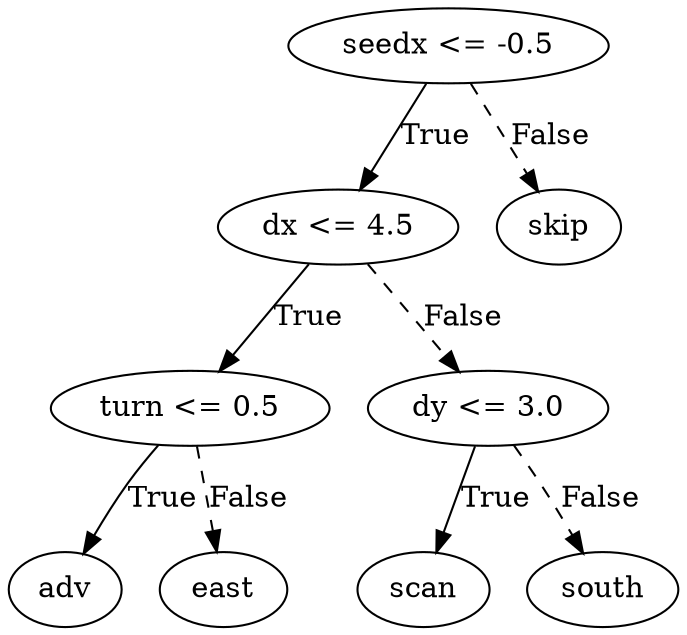digraph {
0 [label="seedx <= -0.5"];
1 [label="dx <= 4.5"];
2 [label="turn <= 0.5"];
3 [label="adv"];
2 -> 3 [label="True"];
4 [label="east"];
2 -> 4 [style="dashed", label="False"];
1 -> 2 [label="True"];
5 [label="dy <= 3.0"];
6 [label="scan"];
5 -> 6 [label="True"];
7 [label="south"];
5 -> 7 [style="dashed", label="False"];
1 -> 5 [style="dashed", label="False"];
0 -> 1 [label="True"];
8 [label="skip"];
0 -> 8 [style="dashed", label="False"];

}